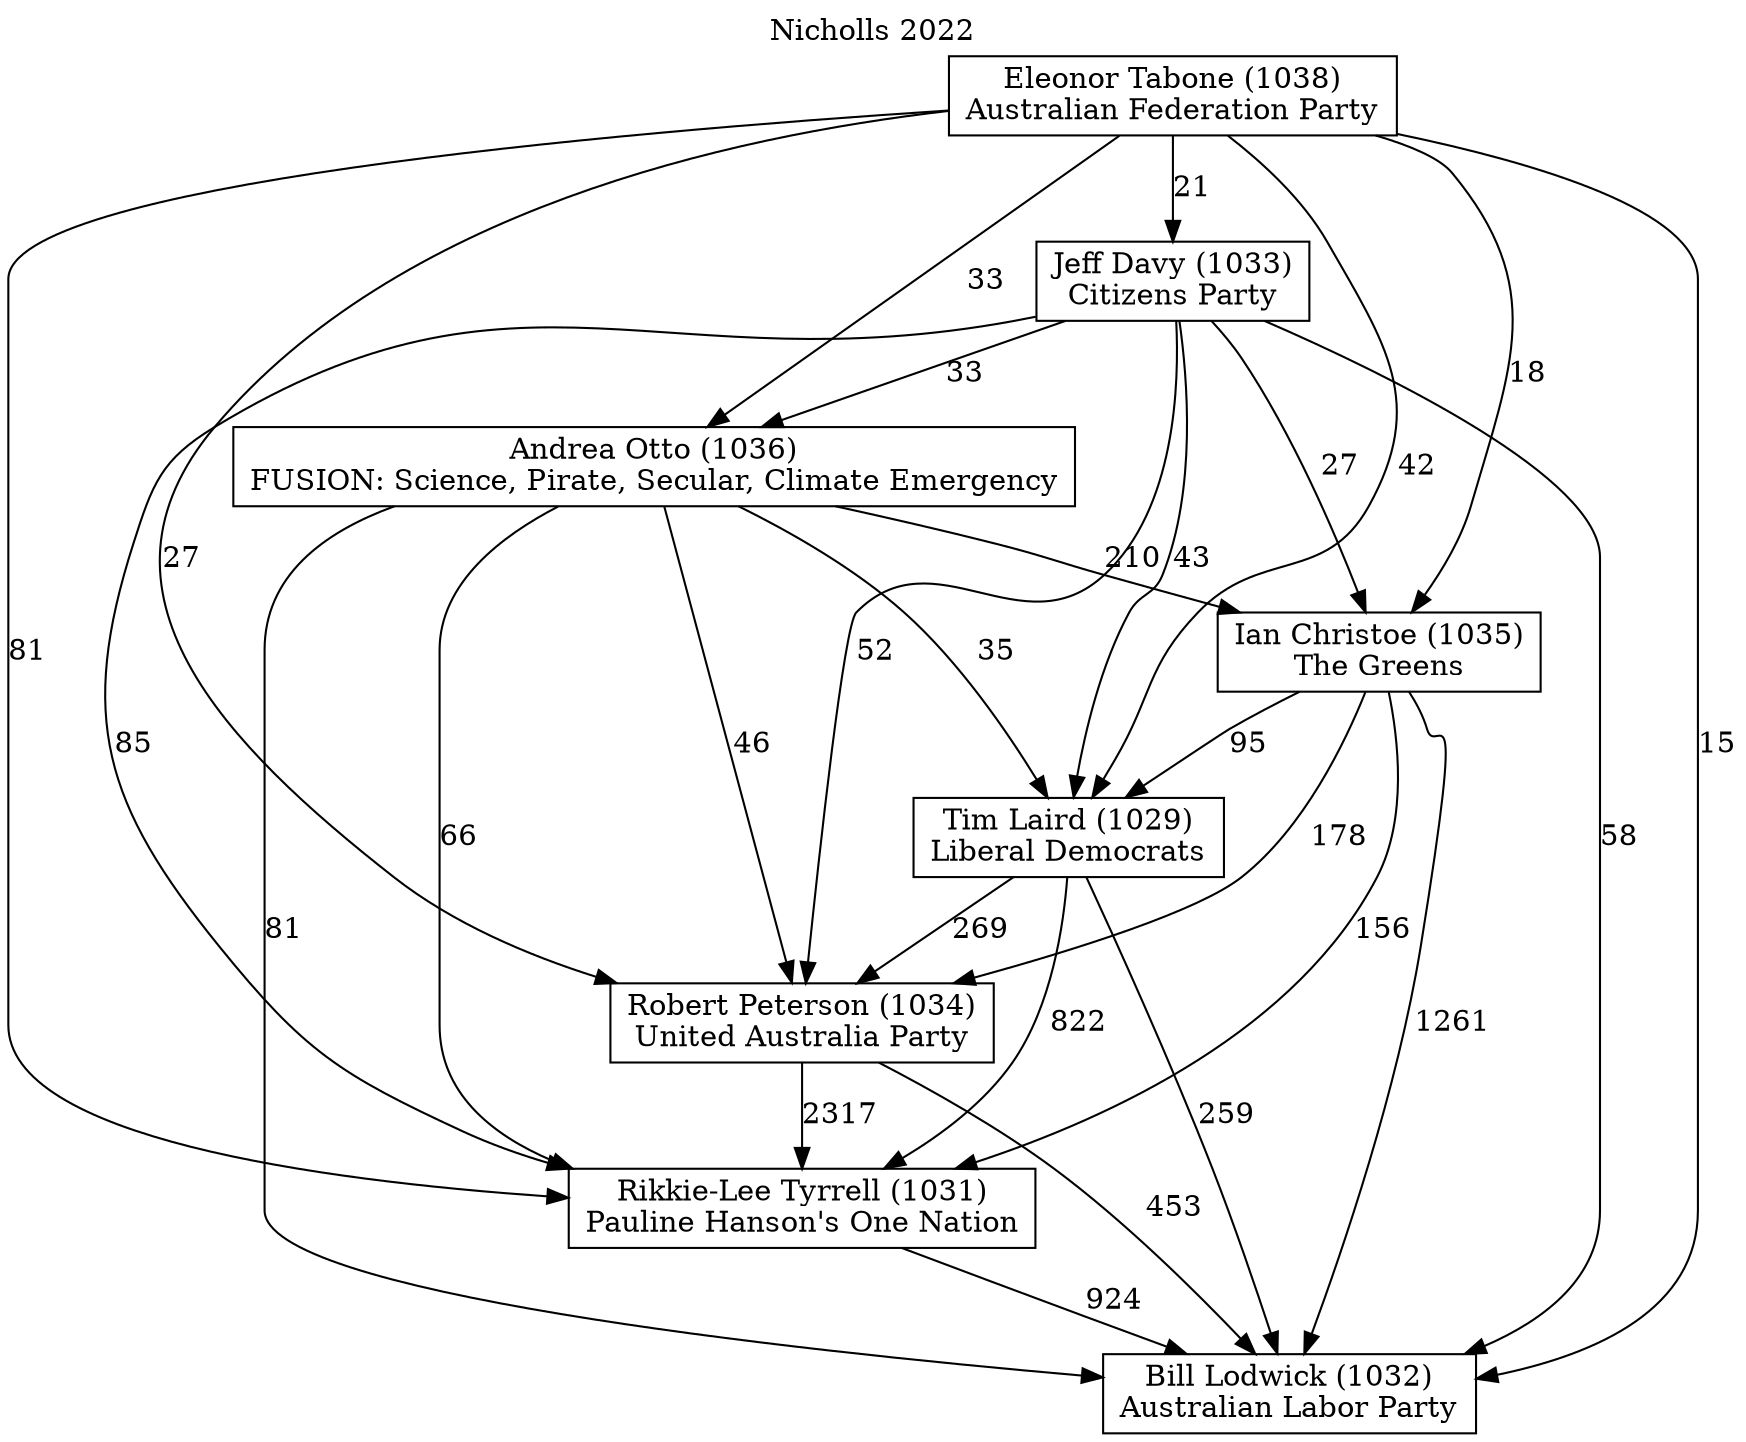 // House preference flow
digraph "Bill Lodwick (1032)_Nicholls_2022" {
	graph [label="Nicholls 2022" labelloc=t mclimit=10]
	node [shape=box]
	"Jeff Davy (1033)" [label="Jeff Davy (1033)
Citizens Party"]
	"Ian Christoe (1035)" [label="Ian Christoe (1035)
The Greens"]
	"Tim Laird (1029)" [label="Tim Laird (1029)
Liberal Democrats"]
	"Andrea Otto (1036)" [label="Andrea Otto (1036)
FUSION: Science, Pirate, Secular, Climate Emergency"]
	"Rikkie-Lee Tyrrell (1031)" [label="Rikkie-Lee Tyrrell (1031)
Pauline Hanson's One Nation"]
	"Bill Lodwick (1032)" [label="Bill Lodwick (1032)
Australian Labor Party"]
	"Eleonor Tabone (1038)" [label="Eleonor Tabone (1038)
Australian Federation Party"]
	"Robert Peterson (1034)" [label="Robert Peterson (1034)
United Australia Party"]
	"Andrea Otto (1036)" -> "Rikkie-Lee Tyrrell (1031)" [label=66]
	"Jeff Davy (1033)" -> "Rikkie-Lee Tyrrell (1031)" [label=85]
	"Tim Laird (1029)" -> "Bill Lodwick (1032)" [label=259]
	"Ian Christoe (1035)" -> "Robert Peterson (1034)" [label=178]
	"Andrea Otto (1036)" -> "Bill Lodwick (1032)" [label=81]
	"Eleonor Tabone (1038)" -> "Tim Laird (1029)" [label=42]
	"Andrea Otto (1036)" -> "Ian Christoe (1035)" [label=210]
	"Andrea Otto (1036)" -> "Robert Peterson (1034)" [label=46]
	"Eleonor Tabone (1038)" -> "Ian Christoe (1035)" [label=18]
	"Eleonor Tabone (1038)" -> "Jeff Davy (1033)" [label=21]
	"Ian Christoe (1035)" -> "Tim Laird (1029)" [label=95]
	"Robert Peterson (1034)" -> "Rikkie-Lee Tyrrell (1031)" [label=2317]
	"Rikkie-Lee Tyrrell (1031)" -> "Bill Lodwick (1032)" [label=924]
	"Jeff Davy (1033)" -> "Andrea Otto (1036)" [label=33]
	"Eleonor Tabone (1038)" -> "Bill Lodwick (1032)" [label=15]
	"Jeff Davy (1033)" -> "Ian Christoe (1035)" [label=27]
	"Tim Laird (1029)" -> "Robert Peterson (1034)" [label=269]
	"Robert Peterson (1034)" -> "Bill Lodwick (1032)" [label=453]
	"Tim Laird (1029)" -> "Rikkie-Lee Tyrrell (1031)" [label=822]
	"Jeff Davy (1033)" -> "Bill Lodwick (1032)" [label=58]
	"Ian Christoe (1035)" -> "Bill Lodwick (1032)" [label=1261]
	"Jeff Davy (1033)" -> "Tim Laird (1029)" [label=43]
	"Ian Christoe (1035)" -> "Rikkie-Lee Tyrrell (1031)" [label=156]
	"Jeff Davy (1033)" -> "Robert Peterson (1034)" [label=52]
	"Eleonor Tabone (1038)" -> "Robert Peterson (1034)" [label=27]
	"Eleonor Tabone (1038)" -> "Rikkie-Lee Tyrrell (1031)" [label=81]
	"Eleonor Tabone (1038)" -> "Andrea Otto (1036)" [label=33]
	"Andrea Otto (1036)" -> "Tim Laird (1029)" [label=35]
}
